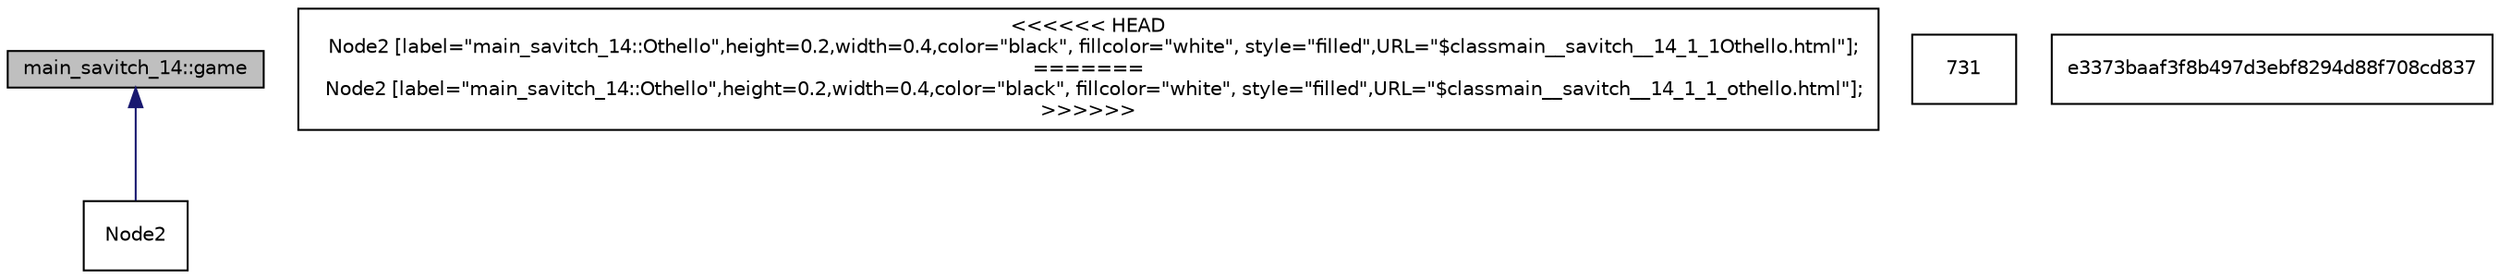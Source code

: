 digraph "main_savitch_14::game"
{
  edge [fontname="Helvetica",fontsize="10",labelfontname="Helvetica",labelfontsize="10"];
  node [fontname="Helvetica",fontsize="10",shape=record];
  Node1 [label="main_savitch_14::game",height=0.2,width=0.4,color="black", fillcolor="grey75", style="filled", fontcolor="black"];
  Node1 -> Node2 [dir="back",color="midnightblue",fontsize="10",style="solid",fontname="Helvetica"];
<<<<<<< HEAD
  Node2 [label="main_savitch_14::Othello",height=0.2,width=0.4,color="black", fillcolor="white", style="filled",URL="$classmain__savitch__14_1_1Othello.html"];
=======
  Node2 [label="main_savitch_14::Othello",height=0.2,width=0.4,color="black", fillcolor="white", style="filled",URL="$classmain__savitch__14_1_1_othello.html"];
>>>>>>> 731e3373baaf3f8b497d3ebf8294d88f708cd837
}
